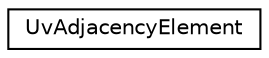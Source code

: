 digraph G
{
  edge [fontname="Helvetica",fontsize="10",labelfontname="Helvetica",labelfontsize="10"];
  node [fontname="Helvetica",fontsize="10",shape=record];
  rankdir=LR;
  Node1 [label="UvAdjacencyElement",height=0.2,width=0.4,color="black", fillcolor="white", style="filled",URL="$d3/db1/structUvAdjacencyElement.html"];
}
